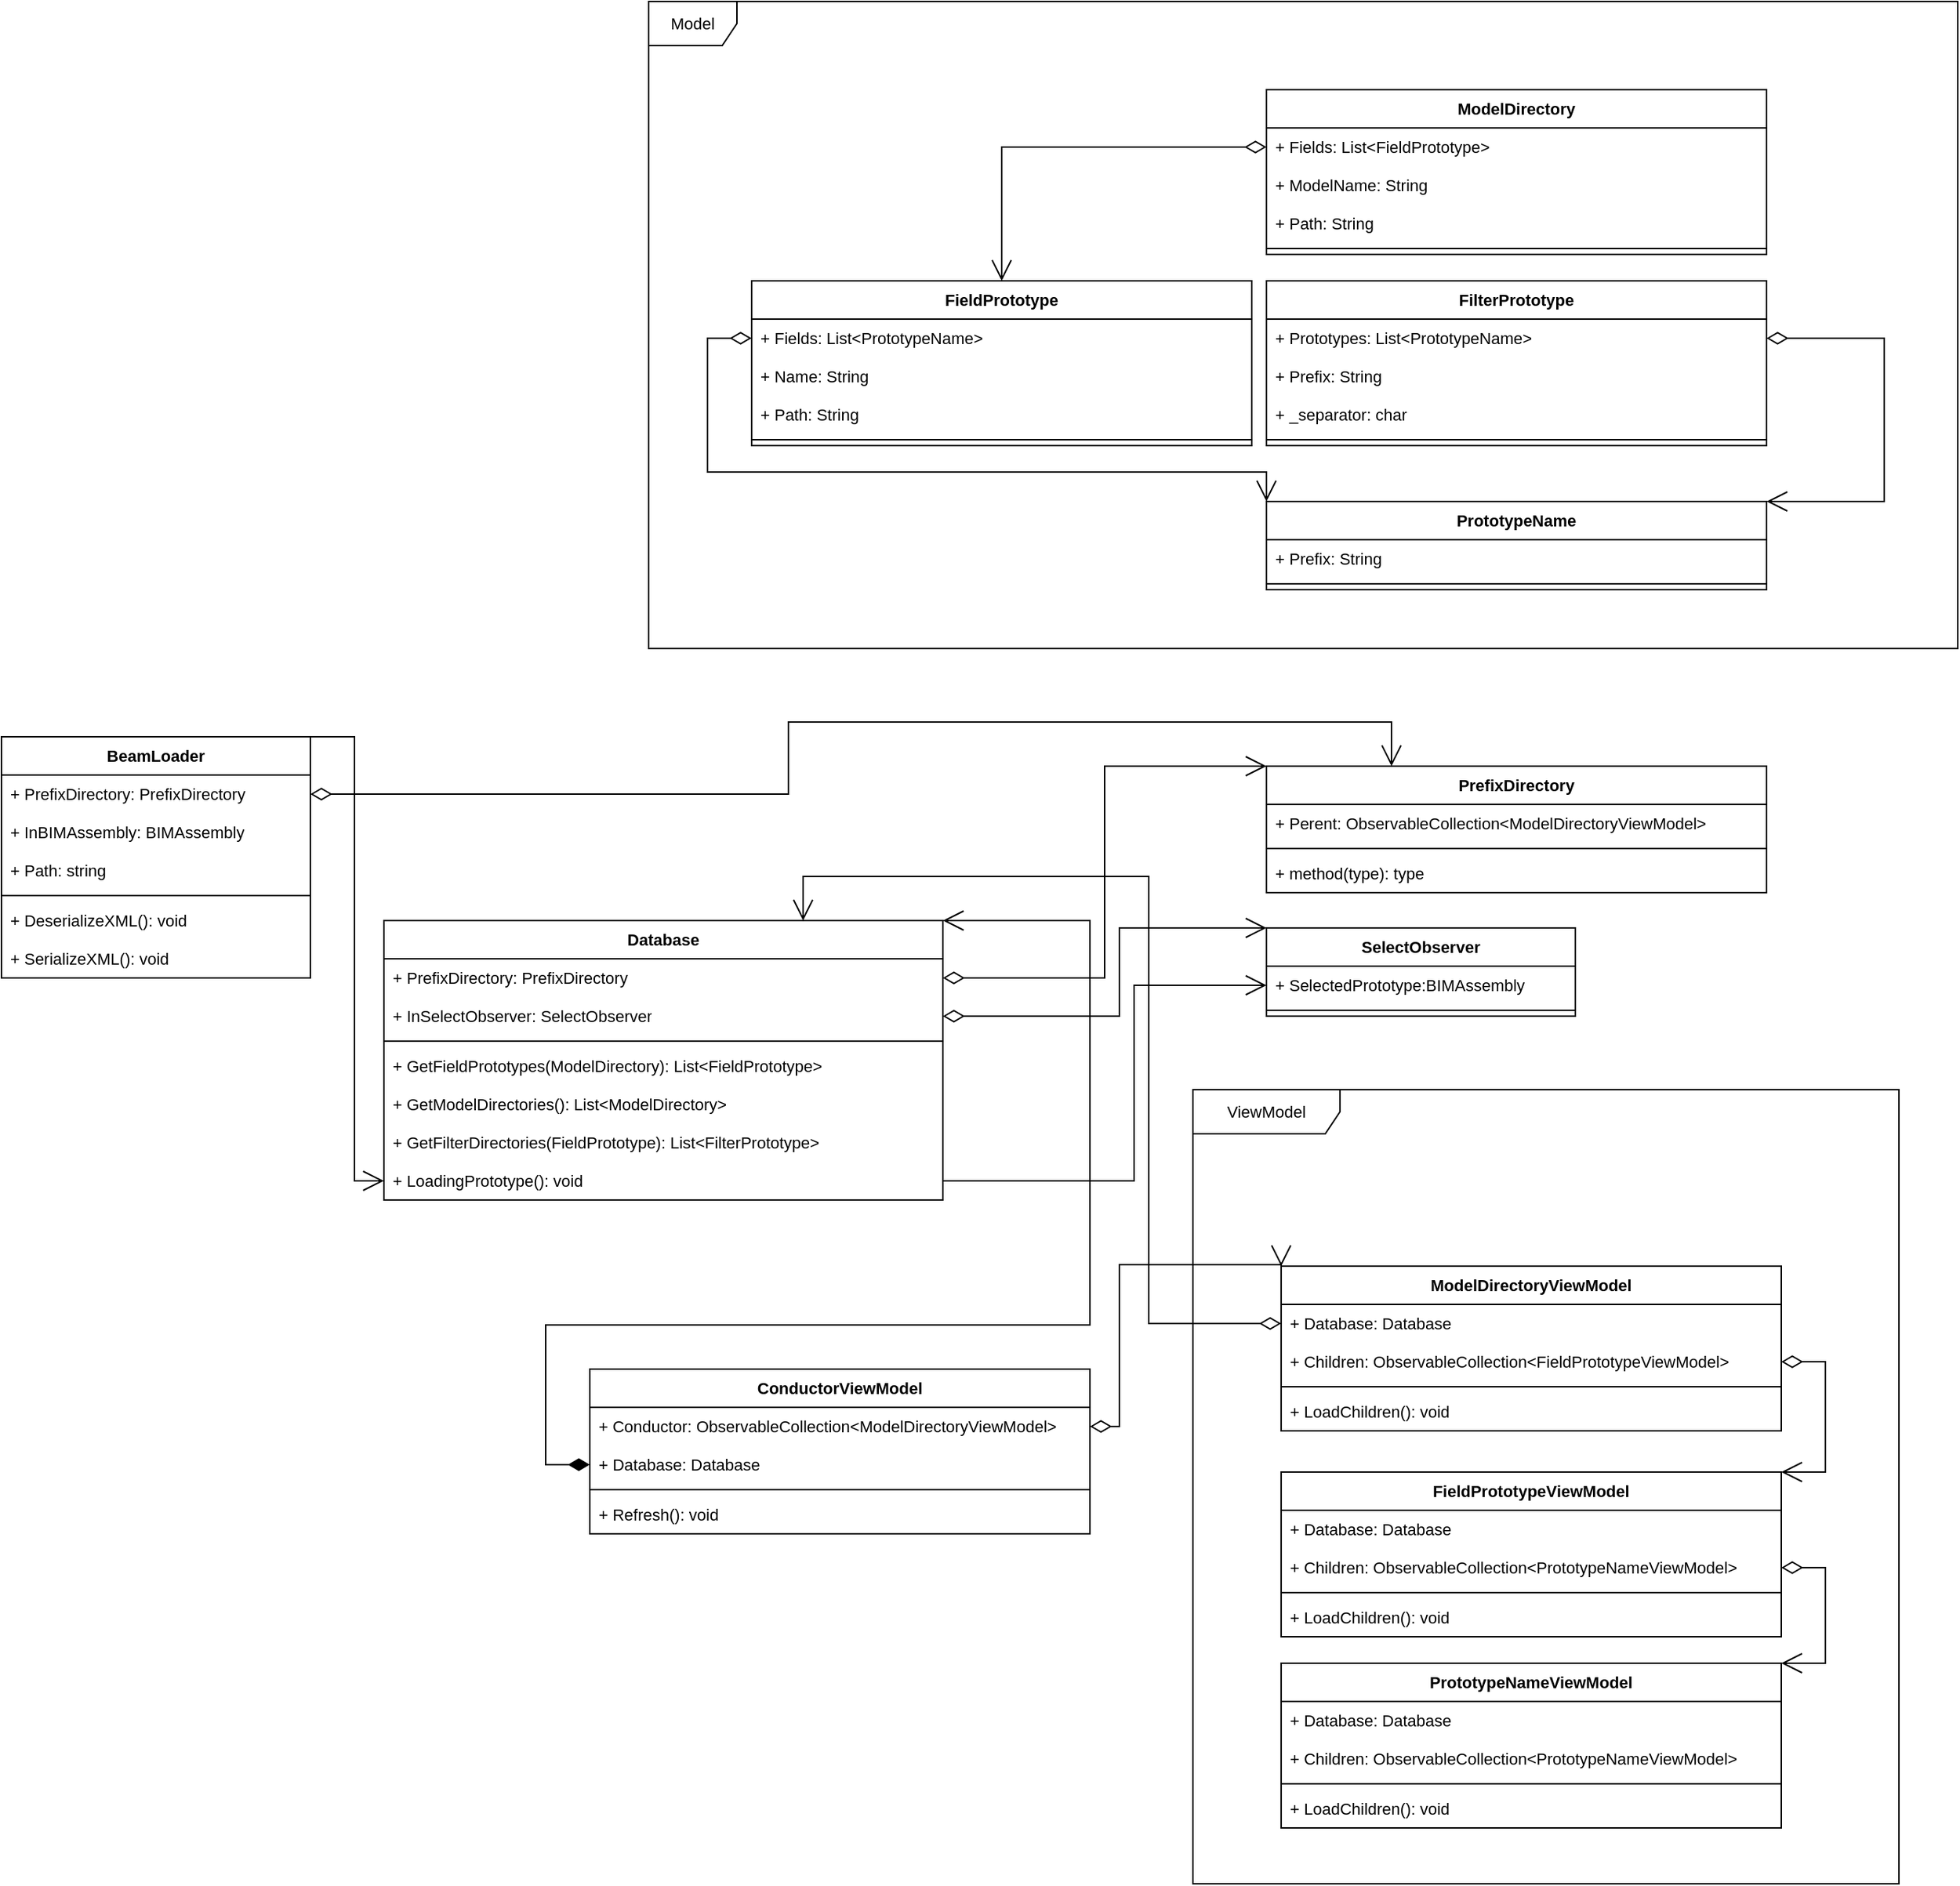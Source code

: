 <mxfile version="21.0.6" type="github" pages="3">
  <diagram id="y-c1-t9FZAE6zdqnbFe-" name="Conductor">
    <mxGraphModel dx="2287" dy="2007" grid="1" gridSize="10" guides="1" tooltips="1" connect="1" arrows="1" fold="1" page="1" pageScale="1" pageWidth="827" pageHeight="1169" math="0" shadow="0">
      <root>
        <mxCell id="0" />
        <mxCell id="1" parent="0" />
        <mxCell id="JnEDHvphpimaNig4nGNs-16" style="edgeStyle=orthogonalEdgeStyle;shape=connector;rounded=0;orthogonalLoop=1;jettySize=auto;html=1;exitX=1;exitY=0.5;exitDx=0;exitDy=0;entryX=0;entryY=0;entryDx=0;entryDy=0;labelBackgroundColor=default;strokeColor=default;fontFamily=Helvetica;fontSize=11;fontColor=default;endArrow=open;endFill=0;startArrow=diamondThin;startFill=0;startSize=12;endSize=12;" edge="1" parent="1" source="K-fdR58-RnBzx6ngiuI2-3" target="JnEDHvphpimaNig4nGNs-3">
          <mxGeometry relative="1" as="geometry">
            <Array as="points">
              <mxPoint x="210" y="929" />
              <mxPoint x="210" y="819" />
              <mxPoint x="320" y="819" />
            </Array>
          </mxGeometry>
        </mxCell>
        <mxCell id="JnEDHvphpimaNig4nGNs-29" style="edgeStyle=orthogonalEdgeStyle;shape=connector;rounded=0;orthogonalLoop=1;jettySize=auto;html=1;entryX=1;entryY=0;entryDx=0;entryDy=0;labelBackgroundColor=default;strokeColor=default;fontFamily=Helvetica;fontSize=11;fontColor=default;startArrow=diamondThin;startFill=1;endArrow=open;endFill=0;startSize=12;endSize=12;exitX=0;exitY=0.5;exitDx=0;exitDy=0;" edge="1" parent="1" source="mZIFz3YJBlj-E8MKBWUB-2" target="JnEDHvphpimaNig4nGNs-24">
          <mxGeometry relative="1" as="geometry">
            <mxPoint x="-210" y="870" as="sourcePoint" />
            <Array as="points">
              <mxPoint x="-180" y="955" />
              <mxPoint x="-180" y="860" />
              <mxPoint x="190" y="860" />
              <mxPoint x="190" y="585" />
            </Array>
          </mxGeometry>
        </mxCell>
        <mxCell id="K-fdR58-RnBzx6ngiuI2-2" value="ConductorViewModel" style="swimlane;fontStyle=1;align=center;verticalAlign=top;childLayout=stackLayout;horizontal=1;startSize=26;horizontalStack=0;resizeParent=1;resizeParentMax=0;resizeLast=0;collapsible=1;marginBottom=0;whiteSpace=wrap;html=1;fontFamily=Helvetica;fontSize=11;fontColor=default;" vertex="1" parent="1">
          <mxGeometry x="-150" y="890" width="340" height="112" as="geometry">
            <mxRectangle x="320" y="700" width="120" height="30" as="alternateBounds" />
          </mxGeometry>
        </mxCell>
        <mxCell id="K-fdR58-RnBzx6ngiuI2-3" value="+ Conductor: ObservableCollection&amp;lt;ModelDirectoryViewModel&amp;gt;" style="text;strokeColor=none;fillColor=none;align=left;verticalAlign=top;spacingLeft=4;spacingRight=4;overflow=hidden;rotatable=0;points=[[0,0.5],[1,0.5]];portConstraint=eastwest;whiteSpace=wrap;html=1;fontSize=11;fontFamily=Helvetica;fontColor=default;" vertex="1" parent="K-fdR58-RnBzx6ngiuI2-2">
          <mxGeometry y="26" width="340" height="26" as="geometry" />
        </mxCell>
        <mxCell id="mZIFz3YJBlj-E8MKBWUB-2" value="+ Database:&amp;nbsp;Database" style="text;strokeColor=none;fillColor=none;align=left;verticalAlign=top;spacingLeft=4;spacingRight=4;overflow=hidden;rotatable=0;points=[[0,0.5],[1,0.5]];portConstraint=eastwest;whiteSpace=wrap;html=1;fontSize=11;fontFamily=Helvetica;fontColor=default;" vertex="1" parent="K-fdR58-RnBzx6ngiuI2-2">
          <mxGeometry y="52" width="340" height="26" as="geometry" />
        </mxCell>
        <mxCell id="K-fdR58-RnBzx6ngiuI2-4" value="" style="line;strokeWidth=1;fillColor=none;align=left;verticalAlign=middle;spacingTop=-1;spacingLeft=3;spacingRight=3;rotatable=0;labelPosition=right;points=[];portConstraint=eastwest;strokeColor=inherit;fontFamily=Helvetica;fontSize=11;fontColor=default;" vertex="1" parent="K-fdR58-RnBzx6ngiuI2-2">
          <mxGeometry y="78" width="340" height="8" as="geometry" />
        </mxCell>
        <mxCell id="K-fdR58-RnBzx6ngiuI2-5" value="+ Refresh(): void" style="text;strokeColor=none;fillColor=none;align=left;verticalAlign=top;spacingLeft=4;spacingRight=4;overflow=hidden;rotatable=0;points=[[0,0.5],[1,0.5]];portConstraint=eastwest;whiteSpace=wrap;html=1;fontSize=11;fontFamily=Helvetica;fontColor=default;" vertex="1" parent="K-fdR58-RnBzx6ngiuI2-2">
          <mxGeometry y="86" width="340" height="26" as="geometry" />
        </mxCell>
        <mxCell id="JnEDHvphpimaNig4nGNs-3" value="ModelDirectoryViewModel" style="swimlane;fontStyle=1;align=center;verticalAlign=top;childLayout=stackLayout;horizontal=1;startSize=26;horizontalStack=0;resizeParent=1;resizeParentMax=0;resizeLast=0;collapsible=1;marginBottom=0;whiteSpace=wrap;html=1;fontFamily=Helvetica;fontSize=11;fontColor=default;" vertex="1" parent="1">
          <mxGeometry x="320" y="820" width="340" height="112" as="geometry">
            <mxRectangle x="320" y="700" width="120" height="30" as="alternateBounds" />
          </mxGeometry>
        </mxCell>
        <mxCell id="JnEDHvphpimaNig4nGNs-4" value="+ Database: Database" style="text;strokeColor=none;fillColor=none;align=left;verticalAlign=top;spacingLeft=4;spacingRight=4;overflow=hidden;rotatable=0;points=[[0,0.5],[1,0.5]];portConstraint=eastwest;whiteSpace=wrap;html=1;fontSize=11;fontFamily=Helvetica;fontColor=default;" vertex="1" parent="JnEDHvphpimaNig4nGNs-3">
          <mxGeometry y="26" width="340" height="26" as="geometry" />
        </mxCell>
        <mxCell id="JnEDHvphpimaNig4nGNs-7" value="+ Children: ObservableCollection&amp;lt;FieldPrototypeViewModel&amp;gt;" style="text;strokeColor=none;fillColor=none;align=left;verticalAlign=top;spacingLeft=4;spacingRight=4;overflow=hidden;rotatable=0;points=[[0,0.5],[1,0.5]];portConstraint=eastwest;whiteSpace=wrap;html=1;fontSize=11;fontFamily=Helvetica;fontColor=default;" vertex="1" parent="JnEDHvphpimaNig4nGNs-3">
          <mxGeometry y="52" width="340" height="26" as="geometry" />
        </mxCell>
        <mxCell id="JnEDHvphpimaNig4nGNs-5" value="" style="line;strokeWidth=1;fillColor=none;align=left;verticalAlign=middle;spacingTop=-1;spacingLeft=3;spacingRight=3;rotatable=0;labelPosition=right;points=[];portConstraint=eastwest;strokeColor=inherit;fontFamily=Helvetica;fontSize=11;fontColor=default;" vertex="1" parent="JnEDHvphpimaNig4nGNs-3">
          <mxGeometry y="78" width="340" height="8" as="geometry" />
        </mxCell>
        <mxCell id="JnEDHvphpimaNig4nGNs-6" value="+ LoadChildren(): void" style="text;strokeColor=none;fillColor=none;align=left;verticalAlign=top;spacingLeft=4;spacingRight=4;overflow=hidden;rotatable=0;points=[[0,0.5],[1,0.5]];portConstraint=eastwest;whiteSpace=wrap;html=1;fontSize=11;fontFamily=Helvetica;fontColor=default;" vertex="1" parent="JnEDHvphpimaNig4nGNs-3">
          <mxGeometry y="86" width="340" height="26" as="geometry" />
        </mxCell>
        <mxCell id="JnEDHvphpimaNig4nGNs-18" value="SelectObserver" style="swimlane;fontStyle=1;align=center;verticalAlign=top;childLayout=stackLayout;horizontal=1;startSize=26;horizontalStack=0;resizeParent=1;resizeParentMax=0;resizeLast=0;collapsible=1;marginBottom=0;whiteSpace=wrap;html=1;fontFamily=Helvetica;fontSize=11;fontColor=default;" vertex="1" parent="1">
          <mxGeometry x="310" y="590" width="210" height="60" as="geometry">
            <mxRectangle x="320" y="700" width="120" height="30" as="alternateBounds" />
          </mxGeometry>
        </mxCell>
        <mxCell id="JnEDHvphpimaNig4nGNs-19" value="+ SelectedPrototype:BIMAssembly" style="text;strokeColor=none;fillColor=none;align=left;verticalAlign=top;spacingLeft=4;spacingRight=4;overflow=hidden;rotatable=0;points=[[0,0.5],[1,0.5]];portConstraint=eastwest;whiteSpace=wrap;html=1;fontSize=11;fontFamily=Helvetica;fontColor=default;" vertex="1" parent="JnEDHvphpimaNig4nGNs-18">
          <mxGeometry y="26" width="210" height="26" as="geometry" />
        </mxCell>
        <mxCell id="JnEDHvphpimaNig4nGNs-21" value="" style="line;strokeWidth=1;fillColor=none;align=left;verticalAlign=middle;spacingTop=-1;spacingLeft=3;spacingRight=3;rotatable=0;labelPosition=right;points=[];portConstraint=eastwest;strokeColor=inherit;fontFamily=Helvetica;fontSize=11;fontColor=default;" vertex="1" parent="JnEDHvphpimaNig4nGNs-18">
          <mxGeometry y="52" width="210" height="8" as="geometry" />
        </mxCell>
        <mxCell id="JnEDHvphpimaNig4nGNs-24" value="Database" style="swimlane;fontStyle=1;align=center;verticalAlign=top;childLayout=stackLayout;horizontal=1;startSize=26;horizontalStack=0;resizeParent=1;resizeParentMax=0;resizeLast=0;collapsible=1;marginBottom=0;whiteSpace=wrap;html=1;fontFamily=Helvetica;fontSize=11;fontColor=default;" vertex="1" parent="1">
          <mxGeometry x="-290" y="585" width="380" height="190" as="geometry">
            <mxRectangle x="-290" y="585" width="120" height="30" as="alternateBounds" />
          </mxGeometry>
        </mxCell>
        <mxCell id="JnEDHvphpimaNig4nGNs-25" value="+ PrefixDirectory: PrefixDirectory" style="text;strokeColor=none;fillColor=none;align=left;verticalAlign=top;spacingLeft=4;spacingRight=4;overflow=hidden;rotatable=0;points=[[0,0.5],[1,0.5]];portConstraint=eastwest;whiteSpace=wrap;html=1;fontSize=11;fontFamily=Helvetica;fontColor=default;" vertex="1" parent="JnEDHvphpimaNig4nGNs-24">
          <mxGeometry y="26" width="380" height="26" as="geometry" />
        </mxCell>
        <mxCell id="JnEDHvphpimaNig4nGNs-38" value="+ InSelectObserver:&amp;nbsp;SelectObserver" style="text;strokeColor=none;fillColor=none;align=left;verticalAlign=top;spacingLeft=4;spacingRight=4;overflow=hidden;rotatable=0;points=[[0,0.5],[1,0.5]];portConstraint=eastwest;whiteSpace=wrap;html=1;fontSize=11;fontFamily=Helvetica;fontColor=default;" vertex="1" parent="JnEDHvphpimaNig4nGNs-24">
          <mxGeometry y="52" width="380" height="26" as="geometry" />
        </mxCell>
        <mxCell id="JnEDHvphpimaNig4nGNs-26" value="" style="line;strokeWidth=1;fillColor=none;align=left;verticalAlign=middle;spacingTop=-1;spacingLeft=3;spacingRight=3;rotatable=0;labelPosition=right;points=[];portConstraint=eastwest;strokeColor=inherit;fontFamily=Helvetica;fontSize=11;fontColor=default;" vertex="1" parent="JnEDHvphpimaNig4nGNs-24">
          <mxGeometry y="78" width="380" height="8" as="geometry" />
        </mxCell>
        <mxCell id="JnEDHvphpimaNig4nGNs-27" value="+ GetFieldPrototypes(ModelDirectory): List&amp;lt;FieldPrototype&amp;gt;" style="text;strokeColor=none;fillColor=none;align=left;verticalAlign=top;spacingLeft=4;spacingRight=4;overflow=hidden;rotatable=0;points=[[0,0.5],[1,0.5]];portConstraint=eastwest;whiteSpace=wrap;html=1;fontSize=11;fontFamily=Helvetica;fontColor=default;" vertex="1" parent="JnEDHvphpimaNig4nGNs-24">
          <mxGeometry y="86" width="380" height="26" as="geometry" />
        </mxCell>
        <mxCell id="61XOasOxWinUc6jk6nGq-1" value="+ GetModelDirectories(): List&amp;lt;ModelDirectory&amp;gt;" style="text;strokeColor=none;fillColor=none;align=left;verticalAlign=top;spacingLeft=4;spacingRight=4;overflow=hidden;rotatable=0;points=[[0,0.5],[1,0.5]];portConstraint=eastwest;whiteSpace=wrap;html=1;fontSize=11;fontFamily=Helvetica;fontColor=default;" vertex="1" parent="JnEDHvphpimaNig4nGNs-24">
          <mxGeometry y="112" width="380" height="26" as="geometry" />
        </mxCell>
        <mxCell id="px4083xOL6HSA7A6O8zi-1" value="+ GetFilterDirectories(FieldPrototype): List&amp;lt;FilterPrototype&amp;gt;" style="text;strokeColor=none;fillColor=none;align=left;verticalAlign=top;spacingLeft=4;spacingRight=4;overflow=hidden;rotatable=0;points=[[0,0.5],[1,0.5]];portConstraint=eastwest;whiteSpace=wrap;html=1;fontSize=11;fontFamily=Helvetica;fontColor=default;" vertex="1" parent="JnEDHvphpimaNig4nGNs-24">
          <mxGeometry y="138" width="380" height="26" as="geometry" />
        </mxCell>
        <mxCell id="px4083xOL6HSA7A6O8zi-2" value="+ LoadingPrototype(): void" style="text;strokeColor=none;fillColor=none;align=left;verticalAlign=top;spacingLeft=4;spacingRight=4;overflow=hidden;rotatable=0;points=[[0,0.5],[1,0.5]];portConstraint=eastwest;whiteSpace=wrap;html=1;fontSize=11;fontFamily=Helvetica;fontColor=default;" vertex="1" parent="JnEDHvphpimaNig4nGNs-24">
          <mxGeometry y="164" width="380" height="26" as="geometry" />
        </mxCell>
        <mxCell id="JnEDHvphpimaNig4nGNs-32" value="PrefixDirectory" style="swimlane;fontStyle=1;align=center;verticalAlign=top;childLayout=stackLayout;horizontal=1;startSize=26;horizontalStack=0;resizeParent=1;resizeParentMax=0;resizeLast=0;collapsible=1;marginBottom=0;whiteSpace=wrap;html=1;fontFamily=Helvetica;fontSize=11;fontColor=default;" vertex="1" parent="1">
          <mxGeometry x="310" y="480" width="340" height="86" as="geometry">
            <mxRectangle x="320" y="700" width="120" height="30" as="alternateBounds" />
          </mxGeometry>
        </mxCell>
        <mxCell id="JnEDHvphpimaNig4nGNs-33" value="+ Perent: ObservableCollection&amp;lt;ModelDirectoryViewModel&amp;gt;" style="text;strokeColor=none;fillColor=none;align=left;verticalAlign=top;spacingLeft=4;spacingRight=4;overflow=hidden;rotatable=0;points=[[0,0.5],[1,0.5]];portConstraint=eastwest;whiteSpace=wrap;html=1;fontSize=11;fontFamily=Helvetica;fontColor=default;" vertex="1" parent="JnEDHvphpimaNig4nGNs-32">
          <mxGeometry y="26" width="340" height="26" as="geometry" />
        </mxCell>
        <mxCell id="JnEDHvphpimaNig4nGNs-34" value="" style="line;strokeWidth=1;fillColor=none;align=left;verticalAlign=middle;spacingTop=-1;spacingLeft=3;spacingRight=3;rotatable=0;labelPosition=right;points=[];portConstraint=eastwest;strokeColor=inherit;fontFamily=Helvetica;fontSize=11;fontColor=default;" vertex="1" parent="JnEDHvphpimaNig4nGNs-32">
          <mxGeometry y="52" width="340" height="8" as="geometry" />
        </mxCell>
        <mxCell id="JnEDHvphpimaNig4nGNs-35" value="+ method(type): type" style="text;strokeColor=none;fillColor=none;align=left;verticalAlign=top;spacingLeft=4;spacingRight=4;overflow=hidden;rotatable=0;points=[[0,0.5],[1,0.5]];portConstraint=eastwest;whiteSpace=wrap;html=1;fontSize=11;fontFamily=Helvetica;fontColor=default;" vertex="1" parent="JnEDHvphpimaNig4nGNs-32">
          <mxGeometry y="60" width="340" height="26" as="geometry" />
        </mxCell>
        <mxCell id="61XOasOxWinUc6jk6nGq-6" value="PrototypeName" style="swimlane;fontStyle=1;align=center;verticalAlign=top;childLayout=stackLayout;horizontal=1;startSize=26;horizontalStack=0;resizeParent=1;resizeParentMax=0;resizeLast=0;collapsible=1;marginBottom=0;whiteSpace=wrap;html=1;fontFamily=Helvetica;fontSize=11;fontColor=default;" vertex="1" parent="1">
          <mxGeometry x="310" y="300" width="340" height="60" as="geometry">
            <mxRectangle x="320" y="700" width="120" height="30" as="alternateBounds" />
          </mxGeometry>
        </mxCell>
        <mxCell id="61XOasOxWinUc6jk6nGq-7" value="+ Prefix: String" style="text;strokeColor=none;fillColor=none;align=left;verticalAlign=top;spacingLeft=4;spacingRight=4;overflow=hidden;rotatable=0;points=[[0,0.5],[1,0.5]];portConstraint=eastwest;whiteSpace=wrap;html=1;fontSize=11;fontFamily=Helvetica;fontColor=default;" vertex="1" parent="61XOasOxWinUc6jk6nGq-6">
          <mxGeometry y="26" width="340" height="26" as="geometry" />
        </mxCell>
        <mxCell id="61XOasOxWinUc6jk6nGq-8" value="" style="line;strokeWidth=1;fillColor=none;align=left;verticalAlign=middle;spacingTop=-1;spacingLeft=3;spacingRight=3;rotatable=0;labelPosition=right;points=[];portConstraint=eastwest;strokeColor=inherit;fontFamily=Helvetica;fontSize=11;fontColor=default;" vertex="1" parent="61XOasOxWinUc6jk6nGq-6">
          <mxGeometry y="52" width="340" height="8" as="geometry" />
        </mxCell>
        <mxCell id="61XOasOxWinUc6jk6nGq-14" value="ModelDirectory" style="swimlane;fontStyle=1;align=center;verticalAlign=top;childLayout=stackLayout;horizontal=1;startSize=26;horizontalStack=0;resizeParent=1;resizeParentMax=0;resizeLast=0;collapsible=1;marginBottom=0;whiteSpace=wrap;html=1;fontFamily=Helvetica;fontSize=11;fontColor=default;" vertex="1" parent="1">
          <mxGeometry x="310" y="20" width="340" height="112" as="geometry">
            <mxRectangle x="320" y="700" width="120" height="30" as="alternateBounds" />
          </mxGeometry>
        </mxCell>
        <mxCell id="61XOasOxWinUc6jk6nGq-15" value="+ Fields: List&amp;lt;FieldPrototype&amp;gt;" style="text;strokeColor=none;fillColor=none;align=left;verticalAlign=top;spacingLeft=4;spacingRight=4;overflow=hidden;rotatable=0;points=[[0,0.5],[1,0.5]];portConstraint=eastwest;whiteSpace=wrap;html=1;fontSize=11;fontFamily=Helvetica;fontColor=default;" vertex="1" parent="61XOasOxWinUc6jk6nGq-14">
          <mxGeometry y="26" width="340" height="26" as="geometry" />
        </mxCell>
        <mxCell id="61XOasOxWinUc6jk6nGq-20" value="+ ModelName: String" style="text;strokeColor=none;fillColor=none;align=left;verticalAlign=top;spacingLeft=4;spacingRight=4;overflow=hidden;rotatable=0;points=[[0,0.5],[1,0.5]];portConstraint=eastwest;whiteSpace=wrap;html=1;fontSize=11;fontFamily=Helvetica;fontColor=default;" vertex="1" parent="61XOasOxWinUc6jk6nGq-14">
          <mxGeometry y="52" width="340" height="26" as="geometry" />
        </mxCell>
        <mxCell id="61XOasOxWinUc6jk6nGq-21" value="+ Path: String" style="text;strokeColor=none;fillColor=none;align=left;verticalAlign=top;spacingLeft=4;spacingRight=4;overflow=hidden;rotatable=0;points=[[0,0.5],[1,0.5]];portConstraint=eastwest;whiteSpace=wrap;html=1;fontSize=11;fontFamily=Helvetica;fontColor=default;" vertex="1" parent="61XOasOxWinUc6jk6nGq-14">
          <mxGeometry y="78" width="340" height="26" as="geometry" />
        </mxCell>
        <mxCell id="61XOasOxWinUc6jk6nGq-16" value="" style="line;strokeWidth=1;fillColor=none;align=left;verticalAlign=middle;spacingTop=-1;spacingLeft=3;spacingRight=3;rotatable=0;labelPosition=right;points=[];portConstraint=eastwest;strokeColor=inherit;fontFamily=Helvetica;fontSize=11;fontColor=default;" vertex="1" parent="61XOasOxWinUc6jk6nGq-14">
          <mxGeometry y="104" width="340" height="8" as="geometry" />
        </mxCell>
        <mxCell id="61XOasOxWinUc6jk6nGq-23" value="FilterPrototype" style="swimlane;fontStyle=1;align=center;verticalAlign=top;childLayout=stackLayout;horizontal=1;startSize=26;horizontalStack=0;resizeParent=1;resizeParentMax=0;resizeLast=0;collapsible=1;marginBottom=0;whiteSpace=wrap;html=1;fontFamily=Helvetica;fontSize=11;fontColor=default;" vertex="1" parent="1">
          <mxGeometry x="310" y="150" width="340" height="112" as="geometry">
            <mxRectangle x="320" y="700" width="120" height="30" as="alternateBounds" />
          </mxGeometry>
        </mxCell>
        <mxCell id="61XOasOxWinUc6jk6nGq-24" value="+ Prototypes: List&amp;lt;PrototypeName&amp;gt;" style="text;strokeColor=none;fillColor=none;align=left;verticalAlign=top;spacingLeft=4;spacingRight=4;overflow=hidden;rotatable=0;points=[[0,0.5],[1,0.5]];portConstraint=eastwest;whiteSpace=wrap;html=1;fontSize=11;fontFamily=Helvetica;fontColor=default;" vertex="1" parent="61XOasOxWinUc6jk6nGq-23">
          <mxGeometry y="26" width="340" height="26" as="geometry" />
        </mxCell>
        <mxCell id="61XOasOxWinUc6jk6nGq-25" value="+ Prefix: String" style="text;strokeColor=none;fillColor=none;align=left;verticalAlign=top;spacingLeft=4;spacingRight=4;overflow=hidden;rotatable=0;points=[[0,0.5],[1,0.5]];portConstraint=eastwest;whiteSpace=wrap;html=1;fontSize=11;fontFamily=Helvetica;fontColor=default;" vertex="1" parent="61XOasOxWinUc6jk6nGq-23">
          <mxGeometry y="52" width="340" height="26" as="geometry" />
        </mxCell>
        <mxCell id="61XOasOxWinUc6jk6nGq-26" value="+ _separator: char" style="text;strokeColor=none;fillColor=none;align=left;verticalAlign=top;spacingLeft=4;spacingRight=4;overflow=hidden;rotatable=0;points=[[0,0.5],[1,0.5]];portConstraint=eastwest;whiteSpace=wrap;html=1;fontSize=11;fontFamily=Helvetica;fontColor=default;" vertex="1" parent="61XOasOxWinUc6jk6nGq-23">
          <mxGeometry y="78" width="340" height="26" as="geometry" />
        </mxCell>
        <mxCell id="61XOasOxWinUc6jk6nGq-27" value="" style="line;strokeWidth=1;fillColor=none;align=left;verticalAlign=middle;spacingTop=-1;spacingLeft=3;spacingRight=3;rotatable=0;labelPosition=right;points=[];portConstraint=eastwest;strokeColor=inherit;fontFamily=Helvetica;fontSize=11;fontColor=default;" vertex="1" parent="61XOasOxWinUc6jk6nGq-23">
          <mxGeometry y="104" width="340" height="8" as="geometry" />
        </mxCell>
        <mxCell id="JnEDHvphpimaNig4nGNs-37" style="edgeStyle=orthogonalEdgeStyle;shape=connector;rounded=0;orthogonalLoop=1;jettySize=auto;html=1;labelBackgroundColor=default;strokeColor=default;fontFamily=Helvetica;fontSize=11;fontColor=default;startArrow=diamondThin;startFill=0;endArrow=open;endFill=0;startSize=12;entryX=0;entryY=0;entryDx=0;entryDy=0;exitX=1;exitY=0.5;exitDx=0;exitDy=0;endSize=12;" edge="1" parent="1" source="JnEDHvphpimaNig4nGNs-38" target="JnEDHvphpimaNig4nGNs-18">
          <mxGeometry relative="1" as="geometry">
            <mxPoint x="130" y="658" as="sourcePoint" />
            <Array as="points">
              <mxPoint x="210" y="650" />
              <mxPoint x="210" y="590" />
            </Array>
          </mxGeometry>
        </mxCell>
        <mxCell id="JnEDHvphpimaNig4nGNs-36" style="edgeStyle=orthogonalEdgeStyle;shape=connector;rounded=0;orthogonalLoop=1;jettySize=auto;html=1;exitX=1;exitY=0.5;exitDx=0;exitDy=0;labelBackgroundColor=default;strokeColor=default;fontFamily=Helvetica;fontSize=11;fontColor=default;startArrow=diamondThin;startFill=0;endArrow=open;endFill=0;startSize=12;entryX=0;entryY=0;entryDx=0;entryDy=0;endSize=12;" edge="1" parent="1" source="JnEDHvphpimaNig4nGNs-25" target="JnEDHvphpimaNig4nGNs-32">
          <mxGeometry relative="1" as="geometry">
            <mxPoint x="200" y="630" as="sourcePoint" />
            <Array as="points">
              <mxPoint x="200" y="624" />
              <mxPoint x="200" y="480" />
            </Array>
          </mxGeometry>
        </mxCell>
        <mxCell id="61XOasOxWinUc6jk6nGq-29" style="edgeStyle=orthogonalEdgeStyle;shape=connector;rounded=0;orthogonalLoop=1;jettySize=auto;html=1;exitX=1;exitY=0.5;exitDx=0;exitDy=0;entryX=1;entryY=0;entryDx=0;entryDy=0;labelBackgroundColor=default;strokeColor=default;fontFamily=Helvetica;fontSize=11;fontColor=default;startArrow=diamondThin;startFill=0;endArrow=open;endFill=0;startSize=12;endSize=12;" edge="1" parent="1" source="61XOasOxWinUc6jk6nGq-24" target="61XOasOxWinUc6jk6nGq-6">
          <mxGeometry relative="1" as="geometry">
            <Array as="points">
              <mxPoint x="730" y="189" />
              <mxPoint x="730" y="300" />
            </Array>
          </mxGeometry>
        </mxCell>
        <mxCell id="61XOasOxWinUc6jk6nGq-31" value="FieldPrototype" style="swimlane;fontStyle=1;align=center;verticalAlign=top;childLayout=stackLayout;horizontal=1;startSize=26;horizontalStack=0;resizeParent=1;resizeParentMax=0;resizeLast=0;collapsible=1;marginBottom=0;whiteSpace=wrap;html=1;fontFamily=Helvetica;fontSize=11;fontColor=default;" vertex="1" parent="1">
          <mxGeometry x="-40" y="150" width="340" height="112" as="geometry">
            <mxRectangle x="320" y="700" width="120" height="30" as="alternateBounds" />
          </mxGeometry>
        </mxCell>
        <mxCell id="61XOasOxWinUc6jk6nGq-32" value="+ Fields: List&amp;lt;PrototypeName&amp;gt;" style="text;strokeColor=none;fillColor=none;align=left;verticalAlign=top;spacingLeft=4;spacingRight=4;overflow=hidden;rotatable=0;points=[[0,0.5],[1,0.5]];portConstraint=eastwest;whiteSpace=wrap;html=1;fontSize=11;fontFamily=Helvetica;fontColor=default;" vertex="1" parent="61XOasOxWinUc6jk6nGq-31">
          <mxGeometry y="26" width="340" height="26" as="geometry" />
        </mxCell>
        <mxCell id="61XOasOxWinUc6jk6nGq-33" value="+ Name: String" style="text;strokeColor=none;fillColor=none;align=left;verticalAlign=top;spacingLeft=4;spacingRight=4;overflow=hidden;rotatable=0;points=[[0,0.5],[1,0.5]];portConstraint=eastwest;whiteSpace=wrap;html=1;fontSize=11;fontFamily=Helvetica;fontColor=default;" vertex="1" parent="61XOasOxWinUc6jk6nGq-31">
          <mxGeometry y="52" width="340" height="26" as="geometry" />
        </mxCell>
        <mxCell id="61XOasOxWinUc6jk6nGq-34" value="+ Path: String" style="text;strokeColor=none;fillColor=none;align=left;verticalAlign=top;spacingLeft=4;spacingRight=4;overflow=hidden;rotatable=0;points=[[0,0.5],[1,0.5]];portConstraint=eastwest;whiteSpace=wrap;html=1;fontSize=11;fontFamily=Helvetica;fontColor=default;" vertex="1" parent="61XOasOxWinUc6jk6nGq-31">
          <mxGeometry y="78" width="340" height="26" as="geometry" />
        </mxCell>
        <mxCell id="61XOasOxWinUc6jk6nGq-35" value="" style="line;strokeWidth=1;fillColor=none;align=left;verticalAlign=middle;spacingTop=-1;spacingLeft=3;spacingRight=3;rotatable=0;labelPosition=right;points=[];portConstraint=eastwest;strokeColor=inherit;fontFamily=Helvetica;fontSize=11;fontColor=default;" vertex="1" parent="61XOasOxWinUc6jk6nGq-31">
          <mxGeometry y="104" width="340" height="8" as="geometry" />
        </mxCell>
        <mxCell id="61XOasOxWinUc6jk6nGq-36" style="edgeStyle=orthogonalEdgeStyle;shape=connector;rounded=0;orthogonalLoop=1;jettySize=auto;html=1;exitX=0;exitY=0.5;exitDx=0;exitDy=0;labelBackgroundColor=default;strokeColor=default;fontFamily=Helvetica;fontSize=11;fontColor=default;startArrow=diamondThin;startFill=0;endArrow=open;endFill=0;startSize=12;endSize=12;" edge="1" parent="1" source="61XOasOxWinUc6jk6nGq-15" target="61XOasOxWinUc6jk6nGq-31">
          <mxGeometry relative="1" as="geometry" />
        </mxCell>
        <mxCell id="61XOasOxWinUc6jk6nGq-37" style="edgeStyle=orthogonalEdgeStyle;shape=connector;rounded=0;orthogonalLoop=1;jettySize=auto;html=1;exitX=0;exitY=0.5;exitDx=0;exitDy=0;entryX=0;entryY=0;entryDx=0;entryDy=0;labelBackgroundColor=default;strokeColor=default;fontFamily=Helvetica;fontSize=11;fontColor=default;startArrow=diamondThin;startFill=0;endArrow=open;endFill=0;startSize=12;endSize=12;" edge="1" parent="1" source="61XOasOxWinUc6jk6nGq-32" target="61XOasOxWinUc6jk6nGq-6">
          <mxGeometry relative="1" as="geometry">
            <Array as="points">
              <mxPoint x="-70" y="189" />
              <mxPoint x="-70" y="280" />
              <mxPoint x="310" y="280" />
            </Array>
          </mxGeometry>
        </mxCell>
        <mxCell id="61XOasOxWinUc6jk6nGq-39" value="Model" style="shape=umlFrame;whiteSpace=wrap;html=1;pointerEvents=0;fontFamily=Helvetica;fontSize=11;fontColor=default;" vertex="1" parent="1">
          <mxGeometry x="-110" y="-40" width="890" height="440" as="geometry" />
        </mxCell>
        <mxCell id="61XOasOxWinUc6jk6nGq-40" value="ViewModel" style="shape=umlFrame;whiteSpace=wrap;html=1;pointerEvents=0;fontFamily=Helvetica;fontSize=11;fontColor=default;width=100;height=30;" vertex="1" parent="1">
          <mxGeometry x="260" y="700" width="480" height="540" as="geometry" />
        </mxCell>
        <mxCell id="mZIFz3YJBlj-E8MKBWUB-1" style="edgeStyle=orthogonalEdgeStyle;shape=connector;rounded=0;orthogonalLoop=1;jettySize=auto;html=1;exitX=0;exitY=0.5;exitDx=0;exitDy=0;entryX=0.75;entryY=0;entryDx=0;entryDy=0;labelBackgroundColor=default;strokeColor=default;fontFamily=Helvetica;fontSize=11;fontColor=default;startArrow=diamondThin;startFill=0;endArrow=open;endFill=0;startSize=12;endSize=12;" edge="1" parent="1" source="JnEDHvphpimaNig4nGNs-4" target="JnEDHvphpimaNig4nGNs-24">
          <mxGeometry relative="1" as="geometry">
            <Array as="points">
              <mxPoint x="230" y="859" />
              <mxPoint x="230" y="555" />
              <mxPoint x="-5" y="555" />
            </Array>
          </mxGeometry>
        </mxCell>
        <mxCell id="px4083xOL6HSA7A6O8zi-9" style="edgeStyle=orthogonalEdgeStyle;shape=connector;rounded=0;orthogonalLoop=1;jettySize=auto;html=1;exitX=1;exitY=0;exitDx=0;exitDy=0;entryX=0;entryY=0.5;entryDx=0;entryDy=0;labelBackgroundColor=default;strokeColor=default;fontFamily=Helvetica;fontSize=11;fontColor=default;startArrow=none;startFill=0;endArrow=open;endFill=0;startSize=12;endSize=12;" edge="1" parent="1" source="px4083xOL6HSA7A6O8zi-4" target="px4083xOL6HSA7A6O8zi-2">
          <mxGeometry relative="1" as="geometry">
            <Array as="points">
              <mxPoint x="-310" y="460" />
              <mxPoint x="-310" y="762" />
            </Array>
          </mxGeometry>
        </mxCell>
        <mxCell id="px4083xOL6HSA7A6O8zi-4" value="BeamLoader" style="swimlane;fontStyle=1;align=center;verticalAlign=top;childLayout=stackLayout;horizontal=1;startSize=26;horizontalStack=0;resizeParent=1;resizeParentMax=0;resizeLast=0;collapsible=1;marginBottom=0;whiteSpace=wrap;html=1;fontFamily=Helvetica;fontSize=11;fontColor=default;" vertex="1" parent="1">
          <mxGeometry x="-550" y="460" width="210" height="164" as="geometry">
            <mxRectangle x="320" y="700" width="120" height="30" as="alternateBounds" />
          </mxGeometry>
        </mxCell>
        <mxCell id="px4083xOL6HSA7A6O8zi-7" value="+ PrefixDirectory: PrefixDirectory" style="text;strokeColor=none;fillColor=none;align=left;verticalAlign=top;spacingLeft=4;spacingRight=4;overflow=hidden;rotatable=0;points=[[0,0.5],[1,0.5]];portConstraint=eastwest;whiteSpace=wrap;html=1;fontSize=11;fontFamily=Helvetica;fontColor=default;" vertex="1" parent="px4083xOL6HSA7A6O8zi-4">
          <mxGeometry y="26" width="210" height="26" as="geometry" />
        </mxCell>
        <mxCell id="px4083xOL6HSA7A6O8zi-11" value="+ InBIMAssembly: BIMAssembly" style="text;strokeColor=none;fillColor=none;align=left;verticalAlign=top;spacingLeft=4;spacingRight=4;overflow=hidden;rotatable=0;points=[[0,0.5],[1,0.5]];portConstraint=eastwest;whiteSpace=wrap;html=1;fontSize=11;fontFamily=Helvetica;fontColor=default;" vertex="1" parent="px4083xOL6HSA7A6O8zi-4">
          <mxGeometry y="52" width="210" height="26" as="geometry" />
        </mxCell>
        <mxCell id="px4083xOL6HSA7A6O8zi-12" value="+ Path: string" style="text;strokeColor=none;fillColor=none;align=left;verticalAlign=top;spacingLeft=4;spacingRight=4;overflow=hidden;rotatable=0;points=[[0,0.5],[1,0.5]];portConstraint=eastwest;whiteSpace=wrap;html=1;fontSize=11;fontFamily=Helvetica;fontColor=default;" vertex="1" parent="px4083xOL6HSA7A6O8zi-4">
          <mxGeometry y="78" width="210" height="26" as="geometry" />
        </mxCell>
        <mxCell id="px4083xOL6HSA7A6O8zi-6" value="" style="line;strokeWidth=1;fillColor=none;align=left;verticalAlign=middle;spacingTop=-1;spacingLeft=3;spacingRight=3;rotatable=0;labelPosition=right;points=[];portConstraint=eastwest;strokeColor=inherit;fontFamily=Helvetica;fontSize=11;fontColor=default;" vertex="1" parent="px4083xOL6HSA7A6O8zi-4">
          <mxGeometry y="104" width="210" height="8" as="geometry" />
        </mxCell>
        <mxCell id="px4083xOL6HSA7A6O8zi-10" value="+ DeserializeXML(): void" style="text;strokeColor=none;fillColor=none;align=left;verticalAlign=top;spacingLeft=4;spacingRight=4;overflow=hidden;rotatable=0;points=[[0,0.5],[1,0.5]];portConstraint=eastwest;whiteSpace=wrap;html=1;fontSize=11;fontFamily=Helvetica;fontColor=default;" vertex="1" parent="px4083xOL6HSA7A6O8zi-4">
          <mxGeometry y="112" width="210" height="26" as="geometry" />
        </mxCell>
        <mxCell id="px4083xOL6HSA7A6O8zi-13" value="+ SerializeXML(): void" style="text;strokeColor=none;fillColor=none;align=left;verticalAlign=top;spacingLeft=4;spacingRight=4;overflow=hidden;rotatable=0;points=[[0,0.5],[1,0.5]];portConstraint=eastwest;whiteSpace=wrap;html=1;fontSize=11;fontFamily=Helvetica;fontColor=default;" vertex="1" parent="px4083xOL6HSA7A6O8zi-4">
          <mxGeometry y="138" width="210" height="26" as="geometry" />
        </mxCell>
        <mxCell id="px4083xOL6HSA7A6O8zi-8" style="edgeStyle=orthogonalEdgeStyle;shape=connector;rounded=0;orthogonalLoop=1;jettySize=auto;html=1;exitX=1;exitY=0.5;exitDx=0;exitDy=0;entryX=0.25;entryY=0;entryDx=0;entryDy=0;labelBackgroundColor=default;strokeColor=default;fontFamily=Helvetica;fontSize=11;fontColor=default;startArrow=diamondThin;startFill=0;endArrow=open;endFill=0;startSize=12;endSize=12;" edge="1" parent="1" source="px4083xOL6HSA7A6O8zi-7" target="JnEDHvphpimaNig4nGNs-32">
          <mxGeometry relative="1" as="geometry" />
        </mxCell>
        <mxCell id="px4083xOL6HSA7A6O8zi-14" style="edgeStyle=orthogonalEdgeStyle;shape=connector;rounded=0;orthogonalLoop=1;jettySize=auto;html=1;exitX=1;exitY=0.5;exitDx=0;exitDy=0;entryX=0;entryY=0.5;entryDx=0;entryDy=0;labelBackgroundColor=default;strokeColor=default;fontFamily=Helvetica;fontSize=11;fontColor=default;startArrow=none;startFill=0;endArrow=open;endFill=0;startSize=12;endSize=12;" edge="1" parent="1" source="px4083xOL6HSA7A6O8zi-2" target="JnEDHvphpimaNig4nGNs-19">
          <mxGeometry relative="1" as="geometry">
            <Array as="points">
              <mxPoint x="220" y="762" />
              <mxPoint x="220" y="629" />
            </Array>
          </mxGeometry>
        </mxCell>
        <mxCell id="px4083xOL6HSA7A6O8zi-15" value="FieldPrototypeViewModel" style="swimlane;fontStyle=1;align=center;verticalAlign=top;childLayout=stackLayout;horizontal=1;startSize=26;horizontalStack=0;resizeParent=1;resizeParentMax=0;resizeLast=0;collapsible=1;marginBottom=0;whiteSpace=wrap;html=1;fontFamily=Helvetica;fontSize=11;fontColor=default;" vertex="1" parent="1">
          <mxGeometry x="320" y="960" width="340" height="112" as="geometry">
            <mxRectangle x="320" y="700" width="120" height="30" as="alternateBounds" />
          </mxGeometry>
        </mxCell>
        <mxCell id="px4083xOL6HSA7A6O8zi-16" value="+ Database: Database" style="text;strokeColor=none;fillColor=none;align=left;verticalAlign=top;spacingLeft=4;spacingRight=4;overflow=hidden;rotatable=0;points=[[0,0.5],[1,0.5]];portConstraint=eastwest;whiteSpace=wrap;html=1;fontSize=11;fontFamily=Helvetica;fontColor=default;" vertex="1" parent="px4083xOL6HSA7A6O8zi-15">
          <mxGeometry y="26" width="340" height="26" as="geometry" />
        </mxCell>
        <mxCell id="px4083xOL6HSA7A6O8zi-17" value="+ Children: ObservableCollection&amp;lt;PrototypeNameViewModel&amp;gt;" style="text;strokeColor=none;fillColor=none;align=left;verticalAlign=top;spacingLeft=4;spacingRight=4;overflow=hidden;rotatable=0;points=[[0,0.5],[1,0.5]];portConstraint=eastwest;whiteSpace=wrap;html=1;fontSize=11;fontFamily=Helvetica;fontColor=default;" vertex="1" parent="px4083xOL6HSA7A6O8zi-15">
          <mxGeometry y="52" width="340" height="26" as="geometry" />
        </mxCell>
        <mxCell id="px4083xOL6HSA7A6O8zi-18" value="" style="line;strokeWidth=1;fillColor=none;align=left;verticalAlign=middle;spacingTop=-1;spacingLeft=3;spacingRight=3;rotatable=0;labelPosition=right;points=[];portConstraint=eastwest;strokeColor=inherit;fontFamily=Helvetica;fontSize=11;fontColor=default;" vertex="1" parent="px4083xOL6HSA7A6O8zi-15">
          <mxGeometry y="78" width="340" height="8" as="geometry" />
        </mxCell>
        <mxCell id="px4083xOL6HSA7A6O8zi-19" value="+ LoadChildren(): void" style="text;strokeColor=none;fillColor=none;align=left;verticalAlign=top;spacingLeft=4;spacingRight=4;overflow=hidden;rotatable=0;points=[[0,0.5],[1,0.5]];portConstraint=eastwest;whiteSpace=wrap;html=1;fontSize=11;fontFamily=Helvetica;fontColor=default;" vertex="1" parent="px4083xOL6HSA7A6O8zi-15">
          <mxGeometry y="86" width="340" height="26" as="geometry" />
        </mxCell>
        <mxCell id="px4083xOL6HSA7A6O8zi-20" style="edgeStyle=orthogonalEdgeStyle;shape=connector;rounded=0;orthogonalLoop=1;jettySize=auto;html=1;exitX=1;exitY=0.5;exitDx=0;exitDy=0;entryX=1;entryY=0;entryDx=0;entryDy=0;labelBackgroundColor=default;strokeColor=default;fontFamily=Helvetica;fontSize=11;fontColor=default;startArrow=diamondThin;startFill=0;endArrow=open;endFill=0;startSize=12;endSize=12;" edge="1" parent="1" source="JnEDHvphpimaNig4nGNs-7" target="px4083xOL6HSA7A6O8zi-15">
          <mxGeometry relative="1" as="geometry">
            <Array as="points">
              <mxPoint x="690" y="885" />
              <mxPoint x="690" y="960" />
            </Array>
          </mxGeometry>
        </mxCell>
        <mxCell id="px4083xOL6HSA7A6O8zi-21" value="PrototypeNameViewModel" style="swimlane;fontStyle=1;align=center;verticalAlign=top;childLayout=stackLayout;horizontal=1;startSize=26;horizontalStack=0;resizeParent=1;resizeParentMax=0;resizeLast=0;collapsible=1;marginBottom=0;whiteSpace=wrap;html=1;fontFamily=Helvetica;fontSize=11;fontColor=default;" vertex="1" parent="1">
          <mxGeometry x="320" y="1090" width="340" height="112" as="geometry">
            <mxRectangle x="320" y="700" width="120" height="30" as="alternateBounds" />
          </mxGeometry>
        </mxCell>
        <mxCell id="px4083xOL6HSA7A6O8zi-22" value="+ Database: Database" style="text;strokeColor=none;fillColor=none;align=left;verticalAlign=top;spacingLeft=4;spacingRight=4;overflow=hidden;rotatable=0;points=[[0,0.5],[1,0.5]];portConstraint=eastwest;whiteSpace=wrap;html=1;fontSize=11;fontFamily=Helvetica;fontColor=default;" vertex="1" parent="px4083xOL6HSA7A6O8zi-21">
          <mxGeometry y="26" width="340" height="26" as="geometry" />
        </mxCell>
        <mxCell id="px4083xOL6HSA7A6O8zi-23" value="+ Children: ObservableCollection&amp;lt;PrototypeNameViewModel&amp;gt;" style="text;strokeColor=none;fillColor=none;align=left;verticalAlign=top;spacingLeft=4;spacingRight=4;overflow=hidden;rotatable=0;points=[[0,0.5],[1,0.5]];portConstraint=eastwest;whiteSpace=wrap;html=1;fontSize=11;fontFamily=Helvetica;fontColor=default;" vertex="1" parent="px4083xOL6HSA7A6O8zi-21">
          <mxGeometry y="52" width="340" height="26" as="geometry" />
        </mxCell>
        <mxCell id="px4083xOL6HSA7A6O8zi-24" value="" style="line;strokeWidth=1;fillColor=none;align=left;verticalAlign=middle;spacingTop=-1;spacingLeft=3;spacingRight=3;rotatable=0;labelPosition=right;points=[];portConstraint=eastwest;strokeColor=inherit;fontFamily=Helvetica;fontSize=11;fontColor=default;" vertex="1" parent="px4083xOL6HSA7A6O8zi-21">
          <mxGeometry y="78" width="340" height="8" as="geometry" />
        </mxCell>
        <mxCell id="px4083xOL6HSA7A6O8zi-25" value="+ LoadChildren(): void" style="text;strokeColor=none;fillColor=none;align=left;verticalAlign=top;spacingLeft=4;spacingRight=4;overflow=hidden;rotatable=0;points=[[0,0.5],[1,0.5]];portConstraint=eastwest;whiteSpace=wrap;html=1;fontSize=11;fontFamily=Helvetica;fontColor=default;" vertex="1" parent="px4083xOL6HSA7A6O8zi-21">
          <mxGeometry y="86" width="340" height="26" as="geometry" />
        </mxCell>
        <mxCell id="px4083xOL6HSA7A6O8zi-26" style="edgeStyle=orthogonalEdgeStyle;shape=connector;rounded=0;orthogonalLoop=1;jettySize=auto;html=1;exitX=1;exitY=0.5;exitDx=0;exitDy=0;entryX=1;entryY=0;entryDx=0;entryDy=0;labelBackgroundColor=default;strokeColor=default;fontFamily=Helvetica;fontSize=11;fontColor=default;startArrow=diamondThin;startFill=0;endArrow=open;endFill=0;startSize=12;endSize=12;" edge="1" parent="1" source="px4083xOL6HSA7A6O8zi-17" target="px4083xOL6HSA7A6O8zi-21">
          <mxGeometry relative="1" as="geometry">
            <Array as="points">
              <mxPoint x="690" y="1025" />
              <mxPoint x="690" y="1090" />
            </Array>
          </mxGeometry>
        </mxCell>
      </root>
    </mxGraphModel>
  </diagram>
  <diagram id="C5RBs43oDa-KdzZeNtuy" name="BIMPropotype_Lib">
    <mxGraphModel dx="1387" dy="796" grid="1" gridSize="10" guides="1" tooltips="1" connect="1" arrows="1" fold="1" page="1" pageScale="1" pageWidth="827" pageHeight="1169" math="0" shadow="0">
      <root>
        <mxCell id="WIyWlLk6GJQsqaUBKTNV-0" />
        <mxCell id="WIyWlLk6GJQsqaUBKTNV-1" parent="WIyWlLk6GJQsqaUBKTNV-0" />
        <mxCell id="HteS14eksQEwREcJLVTW-0" value="&lt;p style=&quot;margin:0px;margin-top:4px;text-align:center;&quot;&gt;&lt;i&gt;&amp;lt;&amp;lt;Interface&amp;gt;&amp;gt;&lt;/i&gt;&lt;br&gt;&lt;b&gt;IStructure&lt;/b&gt;&lt;br&gt;&lt;/p&gt;&lt;hr size=&quot;1&quot;&gt;&lt;p style=&quot;margin:0px;margin-left:4px;&quot;&gt;+ BaseStructure: TSG.CoordinateSystem&lt;/p&gt;&lt;hr size=&quot;1&quot;&gt;&lt;p style=&quot;margin:0px;margin-left:4px;&quot;&gt;+ Insert(IStructure): void&lt;br&gt;+ InsertMirror(IStructure): void&lt;/p&gt;" style="verticalAlign=top;align=left;overflow=fill;fontSize=12;fontFamily=Helvetica;html=1;whiteSpace=wrap;" vertex="1" parent="WIyWlLk6GJQsqaUBKTNV-1">
          <mxGeometry x="400" y="60" width="260" height="120" as="geometry" />
        </mxCell>
        <mxCell id="HteS14eksQEwREcJLVTW-3" style="edgeStyle=orthogonalEdgeStyle;rounded=0;orthogonalLoop=1;jettySize=auto;html=1;dashed=1;endArrow=block;endFill=0;entryX=0;entryY=0;entryDx=0;entryDy=0;exitX=0.5;exitY=0;exitDx=0;exitDy=0;" edge="1" parent="WIyWlLk6GJQsqaUBKTNV-1" source="EbOprKKTyteBAzGSTkzD-0" target="HteS14eksQEwREcJLVTW-0">
          <mxGeometry relative="1" as="geometry">
            <mxPoint x="430" y="70" as="targetPoint" />
            <Array as="points">
              <mxPoint x="290" y="60" />
            </Array>
          </mxGeometry>
        </mxCell>
        <mxCell id="EbOprKKTyteBAzGSTkzD-28" style="edgeStyle=orthogonalEdgeStyle;shape=connector;rounded=0;orthogonalLoop=1;jettySize=auto;html=1;exitX=0.75;exitY=0;exitDx=0;exitDy=0;entryX=0.25;entryY=0;entryDx=0;entryDy=0;dashed=1;labelBackgroundColor=default;strokeColor=default;fontFamily=Helvetica;fontSize=11;fontColor=default;endArrow=block;endFill=0;" edge="1" parent="WIyWlLk6GJQsqaUBKTNV-1" source="HteS14eksQEwREcJLVTW-1" target="EbOprKKTyteBAzGSTkzD-25">
          <mxGeometry relative="1" as="geometry">
            <Array as="points">
              <mxPoint x="260" y="340" />
              <mxPoint x="400" y="340" />
              <mxPoint x="400" y="210" />
              <mxPoint x="565" y="210" />
            </Array>
          </mxGeometry>
        </mxCell>
        <mxCell id="HteS14eksQEwREcJLVTW-1" value="&lt;p style=&quot;margin:0px;margin-top:4px;text-align:center;&quot;&gt;&lt;b&gt;BIMPart&lt;/b&gt;&lt;/p&gt;&lt;hr size=&quot;1&quot;&gt;&lt;p style=&quot;margin:0px;margin-left:4px;&quot;&gt;+ Children: List&amp;lt;BIMPartChildren&amp;gt;&lt;/p&gt;&lt;hr size=&quot;1&quot;&gt;&lt;p style=&quot;margin:0px;margin-left:4px;&quot;&gt;+ method(): Type&lt;/p&gt;" style="verticalAlign=top;align=left;overflow=fill;fontSize=12;fontFamily=Helvetica;html=1;whiteSpace=wrap;" vertex="1" parent="WIyWlLk6GJQsqaUBKTNV-1">
          <mxGeometry x="120" y="350" width="210" height="90" as="geometry" />
        </mxCell>
        <mxCell id="EbOprKKTyteBAzGSTkzD-27" style="edgeStyle=orthogonalEdgeStyle;shape=connector;rounded=0;orthogonalLoop=1;jettySize=auto;html=1;exitX=1;exitY=0;exitDx=0;exitDy=0;entryX=0;entryY=0;entryDx=0;entryDy=0;dashed=1;labelBackgroundColor=default;strokeColor=default;fontFamily=Helvetica;fontSize=11;fontColor=default;endArrow=block;endFill=0;" edge="1" parent="WIyWlLk6GJQsqaUBKTNV-1" source="EbOprKKTyteBAzGSTkzD-0" target="EbOprKKTyteBAzGSTkzD-25">
          <mxGeometry relative="1" as="geometry" />
        </mxCell>
        <mxCell id="EbOprKKTyteBAzGSTkzD-0" value="&lt;p style=&quot;margin:0px;margin-top:4px;text-align:center;&quot;&gt;&lt;b&gt;BIMAssembly&lt;/b&gt;&lt;/p&gt;&lt;hr size=&quot;1&quot;&gt;&lt;p style=&quot;margin:0px;margin-left:4px;&quot;&gt;+ Children: List&amp;lt;BIMPart&amp;gt;&lt;/p&gt;&lt;hr size=&quot;1&quot;&gt;&lt;p style=&quot;margin:0px;margin-left:4px;&quot;&gt;+ method(): Type&lt;/p&gt;" style="verticalAlign=top;align=left;overflow=fill;fontSize=12;fontFamily=Helvetica;html=1;whiteSpace=wrap;" vertex="1" parent="WIyWlLk6GJQsqaUBKTNV-1">
          <mxGeometry x="210" y="240" width="160" height="90" as="geometry" />
        </mxCell>
        <mxCell id="EbOprKKTyteBAzGSTkzD-1" value="&lt;p style=&quot;margin:0px;margin-top:4px;text-align:center;&quot;&gt;&lt;b&gt;BIMPartChildren&lt;/b&gt;&lt;/p&gt;&lt;hr size=&quot;1&quot;&gt;&lt;p style=&quot;margin:0px;margin-left:4px;&quot;&gt;+ field: Type&lt;/p&gt;&lt;hr size=&quot;1&quot;&gt;&lt;p style=&quot;margin:0px;margin-left:4px;&quot;&gt;+ method(): Type&lt;/p&gt;" style="verticalAlign=top;align=left;overflow=fill;fontSize=12;fontFamily=Helvetica;html=1;whiteSpace=wrap;" vertex="1" parent="WIyWlLk6GJQsqaUBKTNV-1">
          <mxGeometry x="160" y="510" width="160" height="90" as="geometry" />
        </mxCell>
        <mxCell id="EbOprKKTyteBAzGSTkzD-29" style="edgeStyle=orthogonalEdgeStyle;shape=connector;rounded=0;orthogonalLoop=1;jettySize=auto;html=1;exitX=0.25;exitY=0;exitDx=0;exitDy=0;entryX=0.75;entryY=0;entryDx=0;entryDy=0;dashed=1;labelBackgroundColor=default;strokeColor=default;fontFamily=Helvetica;fontSize=11;fontColor=default;endArrow=block;endFill=0;" edge="1" parent="WIyWlLk6GJQsqaUBKTNV-1" source="EbOprKKTyteBAzGSTkzD-2" target="EbOprKKTyteBAzGSTkzD-25">
          <mxGeometry relative="1" as="geometry">
            <Array as="points">
              <mxPoint x="550" y="415" />
              <mxPoint x="480" y="415" />
              <mxPoint x="480" y="230" />
              <mxPoint x="695" y="230" />
            </Array>
          </mxGeometry>
        </mxCell>
        <mxCell id="EbOprKKTyteBAzGSTkzD-2" value="&lt;p style=&quot;margin:0px;margin-top:4px;text-align:center;&quot;&gt;&lt;b&gt;BIMJoint&lt;/b&gt;&lt;br&gt;&lt;/p&gt;&lt;hr size=&quot;1&quot;&gt;&lt;p style=&quot;margin:0px;margin-left:4px;&quot;&gt;+ field: Type&lt;/p&gt;&lt;hr size=&quot;1&quot;&gt;&lt;p style=&quot;margin:0px;margin-left:4px;&quot;&gt;+ method(): Type&lt;/p&gt;" style="verticalAlign=top;align=left;overflow=fill;fontSize=12;fontFamily=Helvetica;html=1;whiteSpace=wrap;" vertex="1" parent="WIyWlLk6GJQsqaUBKTNV-1">
          <mxGeometry x="510" y="460" width="160" height="90" as="geometry" />
        </mxCell>
        <mxCell id="EbOprKKTyteBAzGSTkzD-4" value="" style="endArrow=open;html=1;edgeStyle=orthogonalEdgeStyle;rounded=0;endFill=0;startArrow=diamondThin;startFill=0;startSize=12;exitX=1;exitY=0.5;exitDx=0;exitDy=0;entryX=0;entryY=0;entryDx=0;entryDy=0;" edge="1" parent="WIyWlLk6GJQsqaUBKTNV-1" source="EbOprKKTyteBAzGSTkzD-1" target="EbOprKKTyteBAzGSTkzD-2">
          <mxGeometry relative="1" as="geometry">
            <mxPoint x="290" y="610" as="sourcePoint" />
            <mxPoint x="450" y="610" as="targetPoint" />
          </mxGeometry>
        </mxCell>
        <mxCell id="EbOprKKTyteBAzGSTkzD-16" value="" style="endArrow=open;html=1;edgeStyle=orthogonalEdgeStyle;rounded=0;endFill=0;startArrow=diamondThin;startFill=0;startSize=12;entryX=1;entryY=0;entryDx=0;entryDy=0;exitX=1;exitY=0.5;exitDx=0;exitDy=0;" edge="1" parent="WIyWlLk6GJQsqaUBKTNV-1" source="EbOprKKTyteBAzGSTkzD-0" target="HteS14eksQEwREcJLVTW-1">
          <mxGeometry relative="1" as="geometry">
            <mxPoint x="340" y="280" as="sourcePoint" />
            <mxPoint x="550" y="320" as="targetPoint" />
            <Array as="points">
              <mxPoint x="430" y="285" />
              <mxPoint x="430" y="350" />
            </Array>
          </mxGeometry>
        </mxCell>
        <mxCell id="EbOprKKTyteBAzGSTkzD-20" value="" style="endArrow=open;html=1;edgeStyle=orthogonalEdgeStyle;rounded=0;endFill=0;startArrow=diamondThin;startFill=0;startSize=12;exitX=1;exitY=0.5;exitDx=0;exitDy=0;entryX=1;entryY=0;entryDx=0;entryDy=0;" edge="1" parent="WIyWlLk6GJQsqaUBKTNV-1" source="HteS14eksQEwREcJLVTW-1" target="EbOprKKTyteBAzGSTkzD-1">
          <mxGeometry relative="1" as="geometry">
            <mxPoint x="340" y="390" as="sourcePoint" />
            <mxPoint x="340" y="460" as="targetPoint" />
            <Array as="points">
              <mxPoint x="430" y="395" />
              <mxPoint x="430" y="510" />
            </Array>
          </mxGeometry>
        </mxCell>
        <mxCell id="EbOprKKTyteBAzGSTkzD-25" value="&lt;p style=&quot;margin:0px;margin-top:4px;text-align:center;&quot;&gt;&lt;i&gt;&amp;lt;&amp;lt;Interface&amp;gt;&amp;gt;&lt;/i&gt;&lt;br&gt;&lt;b&gt;IBIMCollection&lt;/b&gt;&lt;br&gt;&lt;/p&gt;&lt;hr size=&quot;1&quot;&gt;&lt;p style=&quot;margin:0px;margin-left:4px;&quot;&gt;+ Items: List&amp;lt;IStructure&amp;gt;&lt;/p&gt;&lt;hr size=&quot;1&quot;&gt;&lt;p style=&quot;margin:0px;margin-left:4px;&quot;&gt;+ Insert(IStructure): void&lt;br&gt;+ InsertMirror(IStructure): void&lt;/p&gt;" style="verticalAlign=top;align=left;overflow=fill;fontSize=12;fontFamily=Helvetica;html=1;whiteSpace=wrap;" vertex="1" parent="WIyWlLk6GJQsqaUBKTNV-1">
          <mxGeometry x="500" y="250" width="260" height="120" as="geometry" />
        </mxCell>
      </root>
    </mxGraphModel>
  </diagram>
  <diagram id="q1pBnELDVM-VhBKx1Z4P" name="PrototypeObserver">
    <mxGraphModel dx="2214" dy="796" grid="1" gridSize="10" guides="1" tooltips="1" connect="1" arrows="1" fold="1" page="1" pageScale="1" pageWidth="827" pageHeight="1169" math="0" shadow="0">
      <root>
        <mxCell id="0" />
        <mxCell id="1" parent="0" />
        <mxCell id="uhYmPHDHjy8MCoOQ0JJU-1" value="&lt;p style=&quot;margin:0px;margin-top:4px;text-align:center;&quot;&gt;&lt;b&gt;ContainerForSelected&lt;/b&gt;&lt;br&gt;&lt;/p&gt;&lt;hr size=&quot;1&quot;&gt;&lt;p style=&quot;margin:0px;margin-left:4px;&quot;&gt;+ SelectedElement: TreeViewItemViewModel&lt;/p&gt;&lt;hr size=&quot;1&quot;&gt;&lt;p style=&quot;margin:0px;margin-left:4px;&quot;&gt;+ ModifyAndSaveEvent(): event&lt;/p&gt;" style="verticalAlign=top;align=left;overflow=fill;fontSize=12;fontFamily=Helvetica;html=1;whiteSpace=wrap;" vertex="1" parent="1">
          <mxGeometry x="100" y="640" width="300" height="90" as="geometry" />
        </mxCell>
        <mxCell id="TYvsNY32-iEYGAjVFuBh-1" style="edgeStyle=orthogonalEdgeStyle;rounded=0;orthogonalLoop=1;jettySize=auto;html=1;entryX=0;entryY=0.25;entryDx=0;entryDy=0;dashed=1;endArrow=block;endFill=0;" edge="1" parent="1" source="TYvsNY32-iEYGAjVFuBh-2" target="TYvsNY32-iEYGAjVFuBh-3">
          <mxGeometry relative="1" as="geometry" />
        </mxCell>
        <mxCell id="TYvsNY32-iEYGAjVFuBh-2" value="&lt;p style=&quot;margin:0px;margin-top:4px;text-align:center;&quot;&gt;&lt;b&gt;TreeViewItemViewModel&lt;/b&gt;&lt;br&gt;&lt;/p&gt;&lt;hr size=&quot;1&quot;&gt;&lt;p style=&quot;margin:0px;margin-left:4px;&quot;&gt;+ Parent:TreeViewItemViewModel&lt;/p&gt;&lt;p style=&quot;border-color: var(--border-color); margin: 0px 0px 0px 4px;&quot;&gt;+ Children:TreeViewItemViewModel&lt;/p&gt;&lt;p style=&quot;border-color: var(--border-color); margin: 0px 0px 0px 4px;&quot;&gt;&lt;br style=&quot;border-color: var(--border-color);&quot;&gt;&lt;/p&gt;&lt;p style=&quot;margin:0px;margin-left:4px;&quot;&gt;&lt;br&gt;&lt;/p&gt;" style="verticalAlign=top;align=left;overflow=fill;fontSize=12;fontFamily=Helvetica;html=1;whiteSpace=wrap;" vertex="1" parent="1">
          <mxGeometry x="-110" y="480" width="200" height="70" as="geometry" />
        </mxCell>
        <mxCell id="TYvsNY32-iEYGAjVFuBh-3" value="&lt;p style=&quot;margin:0px;margin-top:4px;text-align:center;&quot;&gt;&lt;i&gt;&amp;lt;&amp;lt;Interface&amp;gt;&amp;gt;&lt;/i&gt;&lt;br&gt;&lt;b&gt;IModelOperations&lt;/b&gt;&lt;br&gt;&lt;/p&gt;&lt;hr size=&quot;1&quot;&gt;&lt;p style=&quot;margin:0px;margin-left:4px;&quot;&gt;&lt;br&gt;&lt;/p&gt;&lt;hr size=&quot;1&quot;&gt;&lt;p style=&quot;margin:0px;margin-left:4px;&quot;&gt;+ Insert(TSM.Model): void&lt;/p&gt;" style="verticalAlign=top;align=left;overflow=fill;fontSize=12;fontFamily=Helvetica;html=1;whiteSpace=wrap;" vertex="1" parent="1">
          <mxGeometry x="-110" y="240" width="150" height="100" as="geometry" />
        </mxCell>
        <mxCell id="TYvsNY32-iEYGAjVFuBh-4" style="edgeStyle=orthogonalEdgeStyle;rounded=0;orthogonalLoop=1;jettySize=auto;html=1;exitX=0.25;exitY=0;exitDx=0;exitDy=0;entryX=0;entryY=0;entryDx=0;entryDy=0;endArrow=block;endFill=0;" edge="1" parent="1" source="TYvsNY32-iEYGAjVFuBh-5" target="TYvsNY32-iEYGAjVFuBh-2">
          <mxGeometry relative="1" as="geometry" />
        </mxCell>
        <mxCell id="TYvsNY32-iEYGAjVFuBh-6" style="edgeStyle=orthogonalEdgeStyle;rounded=0;orthogonalLoop=1;jettySize=auto;html=1;entryX=0;entryY=0;entryDx=0;entryDy=0;startArrow=diamondThin;startFill=0;endArrow=open;endFill=0;startSize=12;exitX=0.996;exitY=0.4;exitDx=0;exitDy=0;exitPerimeter=0;" edge="1" parent="1" source="TYvsNY32-iEYGAjVFuBh-5" target="uhYmPHDHjy8MCoOQ0JJU-1">
          <mxGeometry relative="1" as="geometry" />
        </mxCell>
        <mxCell id="TYvsNY32-iEYGAjVFuBh-5" value="&lt;p style=&quot;margin:0px;margin-top:4px;text-align:center;&quot;&gt;&lt;b&gt;AssemblyViewModel&lt;/b&gt;&lt;br&gt;&lt;/p&gt;&lt;hr size=&quot;1&quot;&gt;&lt;p style=&quot;margin:0px;margin-left:4px;&quot;&gt;+ InContainerForSelected:ContainerForSelected&lt;/p&gt;&lt;hr size=&quot;1&quot;&gt;&amp;nbsp;+ Insert(TSM.Model): void&lt;p style=&quot;margin:0px;margin-left:4px;&quot;&gt;&lt;/p&gt;" style="verticalAlign=top;align=left;overflow=fill;fontSize=12;fontFamily=Helvetica;html=1;whiteSpace=wrap;" vertex="1" parent="1">
          <mxGeometry x="-250" y="660" width="270" height="90" as="geometry" />
        </mxCell>
      </root>
    </mxGraphModel>
  </diagram>
</mxfile>
